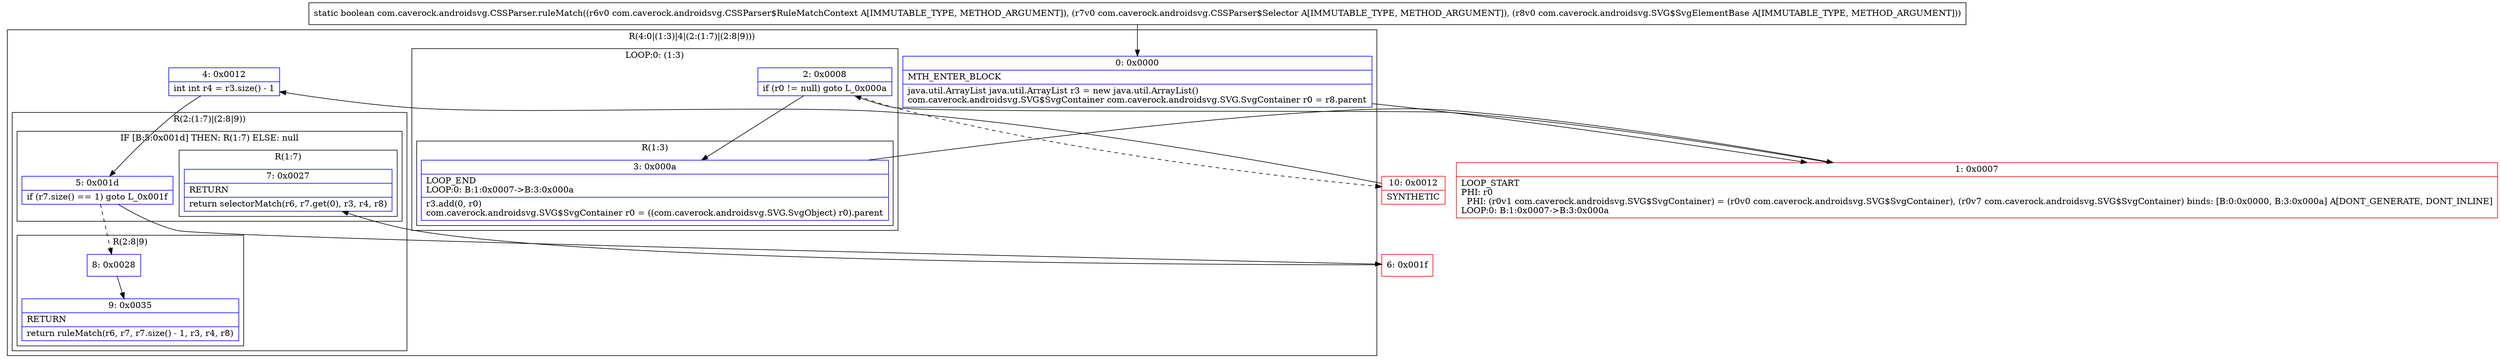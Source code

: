 digraph "CFG forcom.caverock.androidsvg.CSSParser.ruleMatch(Lcom\/caverock\/androidsvg\/CSSParser$RuleMatchContext;Lcom\/caverock\/androidsvg\/CSSParser$Selector;Lcom\/caverock\/androidsvg\/SVG$SvgElementBase;)Z" {
subgraph cluster_Region_1076595934 {
label = "R(4:0|(1:3)|4|(2:(1:7)|(2:8|9)))";
node [shape=record,color=blue];
Node_0 [shape=record,label="{0\:\ 0x0000|MTH_ENTER_BLOCK\l|java.util.ArrayList java.util.ArrayList r3 = new java.util.ArrayList()\lcom.caverock.androidsvg.SVG$SvgContainer com.caverock.androidsvg.SVG.SvgContainer r0 = r8.parent\l}"];
subgraph cluster_LoopRegion_1843414374 {
label = "LOOP:0: (1:3)";
node [shape=record,color=blue];
Node_2 [shape=record,label="{2\:\ 0x0008|if (r0 != null) goto L_0x000a\l}"];
subgraph cluster_Region_1492901076 {
label = "R(1:3)";
node [shape=record,color=blue];
Node_3 [shape=record,label="{3\:\ 0x000a|LOOP_END\lLOOP:0: B:1:0x0007\-\>B:3:0x000a\l|r3.add(0, r0)\lcom.caverock.androidsvg.SVG$SvgContainer r0 = ((com.caverock.androidsvg.SVG.SvgObject) r0).parent\l}"];
}
}
Node_4 [shape=record,label="{4\:\ 0x0012|int int r4 = r3.size() \- 1\l}"];
subgraph cluster_Region_1274667685 {
label = "R(2:(1:7)|(2:8|9))";
node [shape=record,color=blue];
subgraph cluster_IfRegion_1369260120 {
label = "IF [B:5:0x001d] THEN: R(1:7) ELSE: null";
node [shape=record,color=blue];
Node_5 [shape=record,label="{5\:\ 0x001d|if (r7.size() == 1) goto L_0x001f\l}"];
subgraph cluster_Region_721751232 {
label = "R(1:7)";
node [shape=record,color=blue];
Node_7 [shape=record,label="{7\:\ 0x0027|RETURN\l|return selectorMatch(r6, r7.get(0), r3, r4, r8)\l}"];
}
}
subgraph cluster_Region_1899068130 {
label = "R(2:8|9)";
node [shape=record,color=blue];
Node_8 [shape=record,label="{8\:\ 0x0028}"];
Node_9 [shape=record,label="{9\:\ 0x0035|RETURN\l|return ruleMatch(r6, r7, r7.size() \- 1, r3, r4, r8)\l}"];
}
}
}
Node_1 [shape=record,color=red,label="{1\:\ 0x0007|LOOP_START\lPHI: r0 \l  PHI: (r0v1 com.caverock.androidsvg.SVG$SvgContainer) = (r0v0 com.caverock.androidsvg.SVG$SvgContainer), (r0v7 com.caverock.androidsvg.SVG$SvgContainer) binds: [B:0:0x0000, B:3:0x000a] A[DONT_GENERATE, DONT_INLINE]\lLOOP:0: B:1:0x0007\-\>B:3:0x000a\l}"];
Node_6 [shape=record,color=red,label="{6\:\ 0x001f}"];
Node_10 [shape=record,color=red,label="{10\:\ 0x0012|SYNTHETIC\l}"];
MethodNode[shape=record,label="{static boolean com.caverock.androidsvg.CSSParser.ruleMatch((r6v0 com.caverock.androidsvg.CSSParser$RuleMatchContext A[IMMUTABLE_TYPE, METHOD_ARGUMENT]), (r7v0 com.caverock.androidsvg.CSSParser$Selector A[IMMUTABLE_TYPE, METHOD_ARGUMENT]), (r8v0 com.caverock.androidsvg.SVG$SvgElementBase A[IMMUTABLE_TYPE, METHOD_ARGUMENT])) }"];
MethodNode -> Node_0;
Node_0 -> Node_1;
Node_2 -> Node_3;
Node_2 -> Node_10[style=dashed];
Node_3 -> Node_1;
Node_4 -> Node_5;
Node_5 -> Node_6;
Node_5 -> Node_8[style=dashed];
Node_8 -> Node_9;
Node_1 -> Node_2;
Node_6 -> Node_7;
Node_10 -> Node_4;
}

